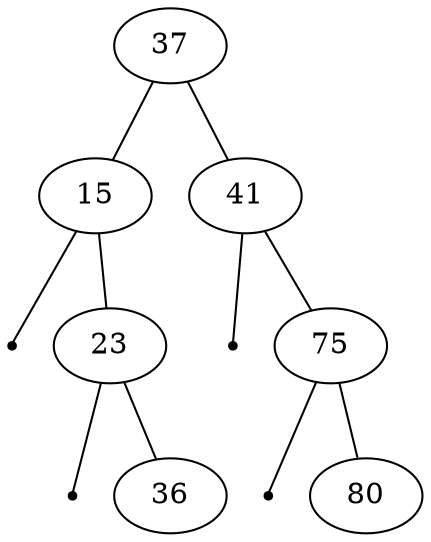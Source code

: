 graph BST { 
37 -- 15; 
37 -- 41; 
null0[shape=point]; 
15 -- null0; 
15 -- 23; 
null1[shape=point]; 
23 -- null1; 
23 -- 36; 
null2[shape=point]; 
41 -- null2; 
41 -- 75; 
null3[shape=point]; 
75 -- null3; 
75 -- 80; 
} 
